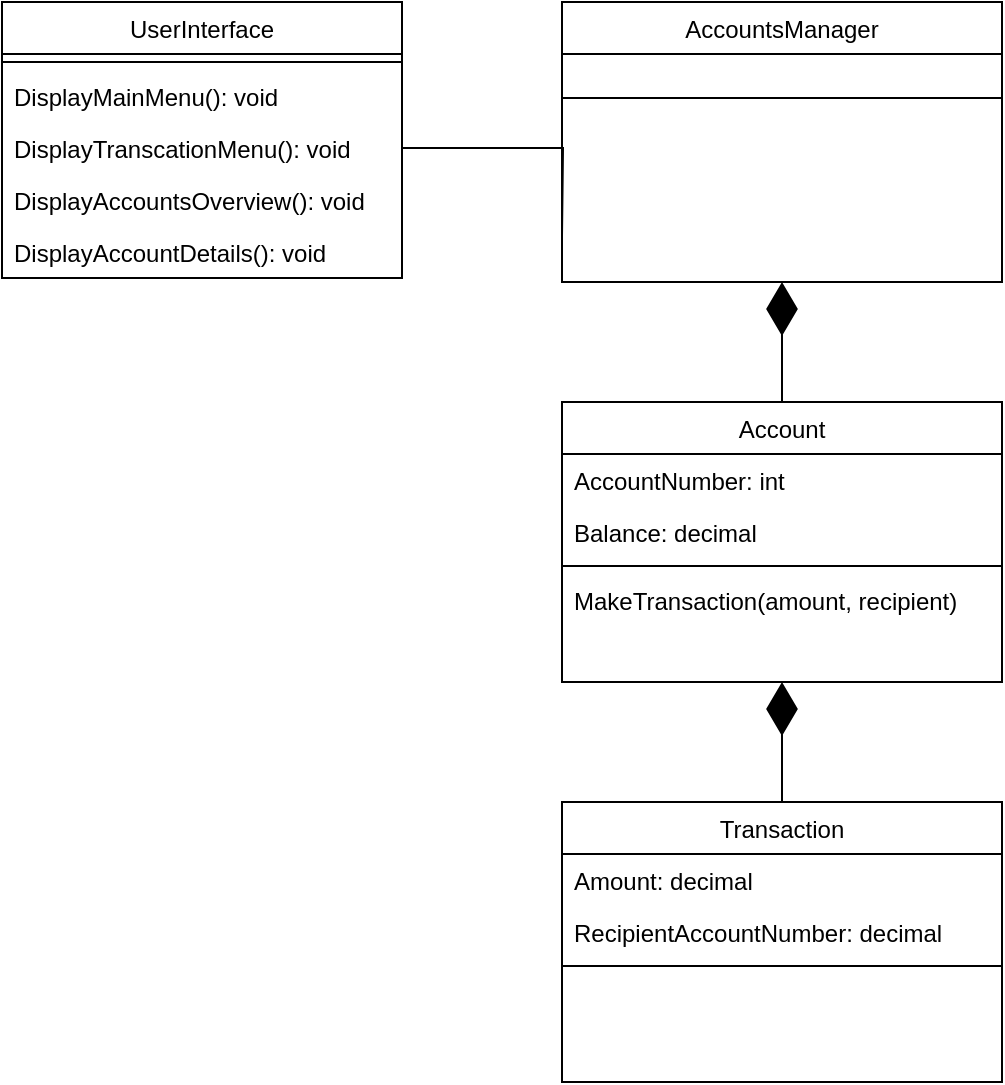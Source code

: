 <mxfile version="20.5.1" type="device"><diagram id="C5RBs43oDa-KdzZeNtuy" name="Page-1"><mxGraphModel dx="1422" dy="767" grid="1" gridSize="10" guides="1" tooltips="1" connect="1" arrows="1" fold="1" page="1" pageScale="1" pageWidth="827" pageHeight="1169" math="0" shadow="0"><root><mxCell id="WIyWlLk6GJQsqaUBKTNV-0"/><mxCell id="WIyWlLk6GJQsqaUBKTNV-1" parent="WIyWlLk6GJQsqaUBKTNV-0"/><mxCell id="zkfFHV4jXpPFQw0GAbJ--0" value="UserInterface" style="swimlane;fontStyle=0;align=center;verticalAlign=top;childLayout=stackLayout;horizontal=1;startSize=26;horizontalStack=0;resizeParent=1;resizeLast=0;collapsible=1;marginBottom=0;rounded=0;shadow=0;strokeWidth=1;" parent="WIyWlLk6GJQsqaUBKTNV-1" vertex="1"><mxGeometry x="200" y="160" width="200" height="138" as="geometry"><mxRectangle x="220" y="120" width="160" height="26" as="alternateBounds"/></mxGeometry></mxCell><mxCell id="zkfFHV4jXpPFQw0GAbJ--4" value="" style="line;html=1;strokeWidth=1;align=left;verticalAlign=middle;spacingTop=-1;spacingLeft=3;spacingRight=3;rotatable=0;labelPosition=right;points=[];portConstraint=eastwest;" parent="zkfFHV4jXpPFQw0GAbJ--0" vertex="1"><mxGeometry y="26" width="200" height="8" as="geometry"/></mxCell><mxCell id="zkfFHV4jXpPFQw0GAbJ--5" value="DisplayMainMenu(): void" style="text;align=left;verticalAlign=top;spacingLeft=4;spacingRight=4;overflow=hidden;rotatable=0;points=[[0,0.5],[1,0.5]];portConstraint=eastwest;" parent="zkfFHV4jXpPFQw0GAbJ--0" vertex="1"><mxGeometry y="34" width="200" height="26" as="geometry"/></mxCell><mxCell id="pwTqfXHQE2qUHmPMtQNF-15" value="DisplayTranscationMenu(): void" style="text;align=left;verticalAlign=top;spacingLeft=4;spacingRight=4;overflow=hidden;rotatable=0;points=[[0,0.5],[1,0.5]];portConstraint=eastwest;" vertex="1" parent="zkfFHV4jXpPFQw0GAbJ--0"><mxGeometry y="60" width="200" height="26" as="geometry"/></mxCell><mxCell id="pwTqfXHQE2qUHmPMtQNF-16" value="DisplayAccountsOverview(): void" style="text;align=left;verticalAlign=top;spacingLeft=4;spacingRight=4;overflow=hidden;rotatable=0;points=[[0,0.5],[1,0.5]];portConstraint=eastwest;" vertex="1" parent="zkfFHV4jXpPFQw0GAbJ--0"><mxGeometry y="86" width="200" height="26" as="geometry"/></mxCell><mxCell id="pwTqfXHQE2qUHmPMtQNF-17" value="DisplayAccountDetails(): void" style="text;align=left;verticalAlign=top;spacingLeft=4;spacingRight=4;overflow=hidden;rotatable=0;points=[[0,0.5],[1,0.5]];portConstraint=eastwest;" vertex="1" parent="zkfFHV4jXpPFQw0GAbJ--0"><mxGeometry y="112" width="200" height="26" as="geometry"/></mxCell><mxCell id="zkfFHV4jXpPFQw0GAbJ--17" value="AccountsManager" style="swimlane;fontStyle=0;align=center;verticalAlign=top;childLayout=stackLayout;horizontal=1;startSize=26;horizontalStack=0;resizeParent=1;resizeLast=0;collapsible=1;marginBottom=0;rounded=0;shadow=0;strokeWidth=1;" parent="WIyWlLk6GJQsqaUBKTNV-1" vertex="1"><mxGeometry x="480" y="160" width="220" height="140" as="geometry"><mxRectangle x="550" y="140" width="160" height="26" as="alternateBounds"/></mxGeometry></mxCell><mxCell id="zkfFHV4jXpPFQw0GAbJ--23" value="" style="line;html=1;strokeWidth=1;align=left;verticalAlign=middle;spacingTop=-1;spacingLeft=3;spacingRight=3;rotatable=0;labelPosition=right;points=[];portConstraint=eastwest;" parent="zkfFHV4jXpPFQw0GAbJ--17" vertex="1"><mxGeometry y="26" width="220" height="44" as="geometry"/></mxCell><mxCell id="pwTqfXHQE2qUHmPMtQNF-5" value="Account" style="swimlane;fontStyle=0;align=center;verticalAlign=top;childLayout=stackLayout;horizontal=1;startSize=26;horizontalStack=0;resizeParent=1;resizeLast=0;collapsible=1;marginBottom=0;rounded=0;shadow=0;strokeWidth=1;" vertex="1" parent="WIyWlLk6GJQsqaUBKTNV-1"><mxGeometry x="480" y="360" width="220" height="140" as="geometry"><mxRectangle x="510" y="400" width="160" height="26" as="alternateBounds"/></mxGeometry></mxCell><mxCell id="pwTqfXHQE2qUHmPMtQNF-8" value="AccountNumber: int" style="text;align=left;verticalAlign=top;spacingLeft=4;spacingRight=4;overflow=hidden;rotatable=0;points=[[0,0.5],[1,0.5]];portConstraint=eastwest;rounded=0;shadow=0;html=0;" vertex="1" parent="pwTqfXHQE2qUHmPMtQNF-5"><mxGeometry y="26" width="220" height="26" as="geometry"/></mxCell><mxCell id="pwTqfXHQE2qUHmPMtQNF-6" value="Balance: decimal" style="text;align=left;verticalAlign=top;spacingLeft=4;spacingRight=4;overflow=hidden;rotatable=0;points=[[0,0.5],[1,0.5]];portConstraint=eastwest;" vertex="1" parent="pwTqfXHQE2qUHmPMtQNF-5"><mxGeometry y="52" width="220" height="26" as="geometry"/></mxCell><mxCell id="pwTqfXHQE2qUHmPMtQNF-11" value="" style="line;html=1;strokeWidth=1;align=left;verticalAlign=middle;spacingTop=-1;spacingLeft=3;spacingRight=3;rotatable=0;labelPosition=right;points=[];portConstraint=eastwest;" vertex="1" parent="pwTqfXHQE2qUHmPMtQNF-5"><mxGeometry y="78" width="220" height="8" as="geometry"/></mxCell><mxCell id="pwTqfXHQE2qUHmPMtQNF-12" value="MakeTransaction(amount, recipient)" style="text;align=left;verticalAlign=top;spacingLeft=4;spacingRight=4;overflow=hidden;rotatable=0;points=[[0,0.5],[1,0.5]];portConstraint=eastwest;" vertex="1" parent="pwTqfXHQE2qUHmPMtQNF-5"><mxGeometry y="86" width="220" height="26" as="geometry"/></mxCell><mxCell id="pwTqfXHQE2qUHmPMtQNF-18" style="edgeStyle=orthogonalEdgeStyle;rounded=0;orthogonalLoop=1;jettySize=auto;html=1;exitX=1;exitY=0.5;exitDx=0;exitDy=0;entryX=0;entryY=0.5;entryDx=0;entryDy=0;endArrow=none;endFill=0;" edge="1" parent="WIyWlLk6GJQsqaUBKTNV-1" source="pwTqfXHQE2qUHmPMtQNF-15"><mxGeometry relative="1" as="geometry"><mxPoint x="480.0" y="277" as="targetPoint"/></mxGeometry></mxCell><mxCell id="pwTqfXHQE2qUHmPMtQNF-20" value="" style="endArrow=diamondThin;endFill=1;endSize=24;html=1;rounded=0;strokeWidth=1;entryX=0.5;entryY=1;entryDx=0;entryDy=0;exitX=0.5;exitY=0;exitDx=0;exitDy=0;" edge="1" parent="WIyWlLk6GJQsqaUBKTNV-1" source="pwTqfXHQE2qUHmPMtQNF-5" target="zkfFHV4jXpPFQw0GAbJ--17"><mxGeometry width="160" relative="1" as="geometry"><mxPoint x="340" y="380" as="sourcePoint"/><mxPoint x="500" y="380" as="targetPoint"/></mxGeometry></mxCell><mxCell id="pwTqfXHQE2qUHmPMtQNF-21" value="Transaction" style="swimlane;fontStyle=0;align=center;verticalAlign=top;childLayout=stackLayout;horizontal=1;startSize=26;horizontalStack=0;resizeParent=1;resizeLast=0;collapsible=1;marginBottom=0;rounded=0;shadow=0;strokeWidth=1;" vertex="1" parent="WIyWlLk6GJQsqaUBKTNV-1"><mxGeometry x="480" y="560" width="220" height="140" as="geometry"><mxRectangle x="510" y="400" width="160" height="26" as="alternateBounds"/></mxGeometry></mxCell><mxCell id="pwTqfXHQE2qUHmPMtQNF-22" value="Amount: decimal" style="text;align=left;verticalAlign=top;spacingLeft=4;spacingRight=4;overflow=hidden;rotatable=0;points=[[0,0.5],[1,0.5]];portConstraint=eastwest;rounded=0;shadow=0;html=0;" vertex="1" parent="pwTqfXHQE2qUHmPMtQNF-21"><mxGeometry y="26" width="220" height="26" as="geometry"/></mxCell><mxCell id="pwTqfXHQE2qUHmPMtQNF-23" value="RecipientAccountNumber: decimal" style="text;align=left;verticalAlign=top;spacingLeft=4;spacingRight=4;overflow=hidden;rotatable=0;points=[[0,0.5],[1,0.5]];portConstraint=eastwest;" vertex="1" parent="pwTqfXHQE2qUHmPMtQNF-21"><mxGeometry y="52" width="220" height="26" as="geometry"/></mxCell><mxCell id="pwTqfXHQE2qUHmPMtQNF-24" value="" style="line;html=1;strokeWidth=1;align=left;verticalAlign=middle;spacingTop=-1;spacingLeft=3;spacingRight=3;rotatable=0;labelPosition=right;points=[];portConstraint=eastwest;" vertex="1" parent="pwTqfXHQE2qUHmPMtQNF-21"><mxGeometry y="78" width="220" height="8" as="geometry"/></mxCell><mxCell id="pwTqfXHQE2qUHmPMtQNF-26" value="" style="endArrow=diamondThin;endFill=1;endSize=24;html=1;rounded=0;strokeWidth=1;entryX=0.5;entryY=1;entryDx=0;entryDy=0;exitX=0.5;exitY=0;exitDx=0;exitDy=0;" edge="1" parent="WIyWlLk6GJQsqaUBKTNV-1" source="pwTqfXHQE2qUHmPMtQNF-21" target="pwTqfXHQE2qUHmPMtQNF-5"><mxGeometry width="160" relative="1" as="geometry"><mxPoint x="600.0" y="370" as="sourcePoint"/><mxPoint x="600.0" y="310" as="targetPoint"/></mxGeometry></mxCell></root></mxGraphModel></diagram></mxfile>